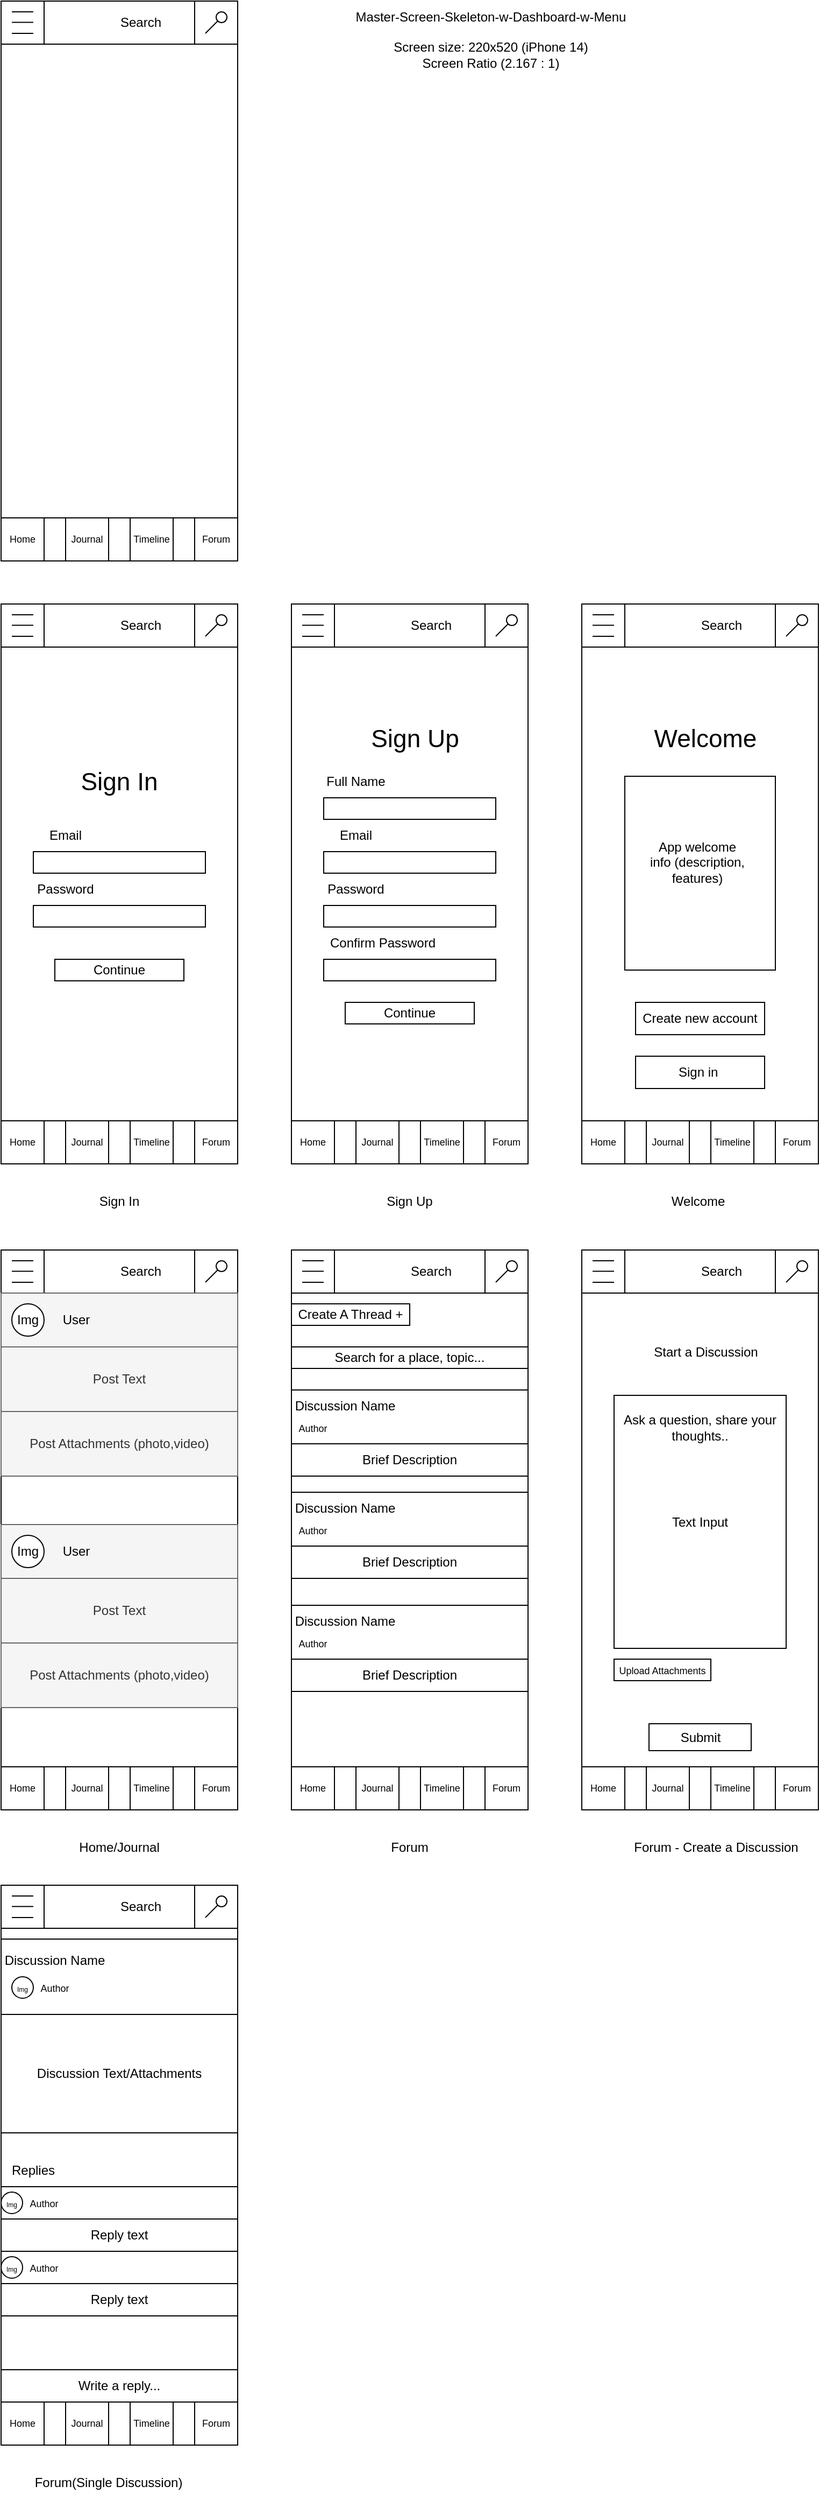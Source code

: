 <mxfile version="22.0.4" type="github" pages="15">
  <diagram name="Master-Screen-Skeleton-w-Dash" id="dcU1EmuCoUyJwAfTxBAl">
    <mxGraphModel dx="1578" dy="1008" grid="1" gridSize="10" guides="1" tooltips="1" connect="1" arrows="1" fold="1" page="1" pageScale="1" pageWidth="850" pageHeight="1100" math="0" shadow="0">
      <root>
        <mxCell id="0" />
        <mxCell id="1" parent="0" />
        <mxCell id="VYiLOWBzsUnHH9N8WDeH-3" value="" style="endArrow=none;html=1;rounded=0;" parent="1" edge="1">
          <mxGeometry width="50" height="50" relative="1" as="geometry">
            <mxPoint x="200" y="600" as="sourcePoint" />
            <mxPoint x="200" y="600.0" as="targetPoint" />
          </mxGeometry>
        </mxCell>
        <mxCell id="VYiLOWBzsUnHH9N8WDeH-6" value="" style="rounded=0;whiteSpace=wrap;html=1;" parent="1" vertex="1">
          <mxGeometry width="220" height="520" as="geometry" />
        </mxCell>
        <mxCell id="VYiLOWBzsUnHH9N8WDeH-7" value="" style="rounded=0;whiteSpace=wrap;html=1;" parent="1" vertex="1">
          <mxGeometry y="480" width="220" height="40" as="geometry" />
        </mxCell>
        <mxCell id="VYiLOWBzsUnHH9N8WDeH-8" value="Forum" style="rounded=0;whiteSpace=wrap;html=1;fontSize=9;" parent="1" vertex="1">
          <mxGeometry x="180" y="480" width="40" height="40" as="geometry" />
        </mxCell>
        <mxCell id="VYiLOWBzsUnHH9N8WDeH-9" value="Timeline" style="rounded=0;whiteSpace=wrap;html=1;fontSize=9;" parent="1" vertex="1">
          <mxGeometry x="120" y="480" width="40" height="40" as="geometry" />
        </mxCell>
        <mxCell id="VYiLOWBzsUnHH9N8WDeH-10" value="Journal" style="rounded=0;whiteSpace=wrap;html=1;fontSize=9;" parent="1" vertex="1">
          <mxGeometry x="60" y="480" width="40" height="40" as="geometry" />
        </mxCell>
        <mxCell id="VYiLOWBzsUnHH9N8WDeH-11" value="Home" style="rounded=0;whiteSpace=wrap;html=1;fontSize=9;" parent="1" vertex="1">
          <mxGeometry y="480" width="40" height="40" as="geometry" />
        </mxCell>
        <mxCell id="VYiLOWBzsUnHH9N8WDeH-12" value="" style="rounded=0;whiteSpace=wrap;html=1;fontSize=9;" parent="1" vertex="1">
          <mxGeometry width="40" height="40" as="geometry" />
        </mxCell>
        <mxCell id="VYiLOWBzsUnHH9N8WDeH-13" value="" style="endArrow=none;html=1;rounded=0;" parent="1" edge="1">
          <mxGeometry width="50" height="50" relative="1" as="geometry">
            <mxPoint x="10" y="30" as="sourcePoint" />
            <mxPoint x="30" y="30" as="targetPoint" />
          </mxGeometry>
        </mxCell>
        <mxCell id="VYiLOWBzsUnHH9N8WDeH-14" value="" style="endArrow=none;html=1;rounded=0;" parent="1" edge="1">
          <mxGeometry width="50" height="50" relative="1" as="geometry">
            <mxPoint x="10" y="19.74" as="sourcePoint" />
            <mxPoint x="30" y="19.74" as="targetPoint" />
          </mxGeometry>
        </mxCell>
        <mxCell id="VYiLOWBzsUnHH9N8WDeH-15" value="" style="endArrow=none;html=1;rounded=0;" parent="1" edge="1">
          <mxGeometry width="50" height="50" relative="1" as="geometry">
            <mxPoint x="10" y="10" as="sourcePoint" />
            <mxPoint x="30" y="10" as="targetPoint" />
          </mxGeometry>
        </mxCell>
        <mxCell id="VYiLOWBzsUnHH9N8WDeH-17" value="Search" style="rounded=0;whiteSpace=wrap;html=1;" parent="1" vertex="1">
          <mxGeometry x="40" width="180" height="40" as="geometry" />
        </mxCell>
        <mxCell id="VYiLOWBzsUnHH9N8WDeH-21" value="" style="whiteSpace=wrap;html=1;aspect=fixed;" parent="1" vertex="1">
          <mxGeometry x="180" width="40" height="40" as="geometry" />
        </mxCell>
        <mxCell id="VYiLOWBzsUnHH9N8WDeH-18" value="" style="endArrow=none;html=1;rounded=0;entryX=0;entryY=1;entryDx=0;entryDy=0;" parent="1" target="VYiLOWBzsUnHH9N8WDeH-19" edge="1">
          <mxGeometry width="50" height="50" relative="1" as="geometry">
            <mxPoint x="190" y="30" as="sourcePoint" />
            <mxPoint x="200" y="20" as="targetPoint" />
          </mxGeometry>
        </mxCell>
        <mxCell id="VYiLOWBzsUnHH9N8WDeH-19" value="" style="ellipse;whiteSpace=wrap;html=1;" parent="1" vertex="1">
          <mxGeometry x="200" y="10" width="10" height="10" as="geometry" />
        </mxCell>
        <mxCell id="VYiLOWBzsUnHH9N8WDeH-23" value="Screen size: 220x520 (iPhone 14) &lt;br&gt;Screen Ratio (2.167 : 1)" style="text;html=1;align=center;verticalAlign=middle;resizable=0;points=[];autosize=1;strokeColor=none;fillColor=none;" parent="1" vertex="1">
          <mxGeometry x="355" y="30" width="200" height="40" as="geometry" />
        </mxCell>
        <mxCell id="VYiLOWBzsUnHH9N8WDeH-26" value="Master-Screen-Skeleton-w-Dashboard-w-Menu" style="text;html=1;align=center;verticalAlign=middle;resizable=0;points=[];autosize=1;strokeColor=none;fillColor=none;" parent="1" vertex="1">
          <mxGeometry x="320" width="270" height="30" as="geometry" />
        </mxCell>
        <mxCell id="iby2Xb2JoWdq31YHK60q-1" value="" style="rounded=0;whiteSpace=wrap;html=1;" vertex="1" parent="1">
          <mxGeometry y="560" width="220" height="520" as="geometry" />
        </mxCell>
        <mxCell id="iby2Xb2JoWdq31YHK60q-2" value="" style="rounded=0;whiteSpace=wrap;html=1;" vertex="1" parent="1">
          <mxGeometry y="1040" width="220" height="40" as="geometry" />
        </mxCell>
        <mxCell id="iby2Xb2JoWdq31YHK60q-3" value="Forum" style="rounded=0;whiteSpace=wrap;html=1;fontSize=9;" vertex="1" parent="1">
          <mxGeometry x="180" y="1040" width="40" height="40" as="geometry" />
        </mxCell>
        <mxCell id="iby2Xb2JoWdq31YHK60q-4" value="Timeline" style="rounded=0;whiteSpace=wrap;html=1;fontSize=9;" vertex="1" parent="1">
          <mxGeometry x="120" y="1040" width="40" height="40" as="geometry" />
        </mxCell>
        <mxCell id="iby2Xb2JoWdq31YHK60q-5" value="Journal" style="rounded=0;whiteSpace=wrap;html=1;fontSize=9;" vertex="1" parent="1">
          <mxGeometry x="60" y="1040" width="40" height="40" as="geometry" />
        </mxCell>
        <mxCell id="iby2Xb2JoWdq31YHK60q-6" value="Home" style="rounded=0;whiteSpace=wrap;html=1;fontSize=9;" vertex="1" parent="1">
          <mxGeometry y="1040" width="40" height="40" as="geometry" />
        </mxCell>
        <mxCell id="iby2Xb2JoWdq31YHK60q-7" value="" style="rounded=0;whiteSpace=wrap;html=1;fontSize=9;" vertex="1" parent="1">
          <mxGeometry y="560" width="40" height="40" as="geometry" />
        </mxCell>
        <mxCell id="iby2Xb2JoWdq31YHK60q-8" value="" style="endArrow=none;html=1;rounded=0;" edge="1" parent="1">
          <mxGeometry width="50" height="50" relative="1" as="geometry">
            <mxPoint x="10" y="590" as="sourcePoint" />
            <mxPoint x="30" y="590" as="targetPoint" />
          </mxGeometry>
        </mxCell>
        <mxCell id="iby2Xb2JoWdq31YHK60q-9" value="" style="endArrow=none;html=1;rounded=0;" edge="1" parent="1">
          <mxGeometry width="50" height="50" relative="1" as="geometry">
            <mxPoint x="10" y="579.74" as="sourcePoint" />
            <mxPoint x="30" y="579.74" as="targetPoint" />
          </mxGeometry>
        </mxCell>
        <mxCell id="iby2Xb2JoWdq31YHK60q-10" value="" style="endArrow=none;html=1;rounded=0;" edge="1" parent="1">
          <mxGeometry width="50" height="50" relative="1" as="geometry">
            <mxPoint x="10" y="570" as="sourcePoint" />
            <mxPoint x="30" y="570" as="targetPoint" />
          </mxGeometry>
        </mxCell>
        <mxCell id="iby2Xb2JoWdq31YHK60q-11" value="Search" style="rounded=0;whiteSpace=wrap;html=1;" vertex="1" parent="1">
          <mxGeometry x="40" y="560" width="180" height="40" as="geometry" />
        </mxCell>
        <mxCell id="iby2Xb2JoWdq31YHK60q-12" value="" style="whiteSpace=wrap;html=1;aspect=fixed;" vertex="1" parent="1">
          <mxGeometry x="180" y="560" width="40" height="40" as="geometry" />
        </mxCell>
        <mxCell id="iby2Xb2JoWdq31YHK60q-13" value="" style="endArrow=none;html=1;rounded=0;entryX=0;entryY=1;entryDx=0;entryDy=0;" edge="1" parent="1" target="iby2Xb2JoWdq31YHK60q-14">
          <mxGeometry width="50" height="50" relative="1" as="geometry">
            <mxPoint x="190" y="590" as="sourcePoint" />
            <mxPoint x="200" y="580" as="targetPoint" />
          </mxGeometry>
        </mxCell>
        <mxCell id="iby2Xb2JoWdq31YHK60q-14" value="" style="ellipse;whiteSpace=wrap;html=1;" vertex="1" parent="1">
          <mxGeometry x="200" y="570" width="10" height="10" as="geometry" />
        </mxCell>
        <mxCell id="iby2Xb2JoWdq31YHK60q-15" value="Sign In" style="text;html=1;strokeColor=none;fillColor=none;align=center;verticalAlign=middle;whiteSpace=wrap;rounded=0;" vertex="1" parent="1">
          <mxGeometry x="80" y="1100" width="60" height="30" as="geometry" />
        </mxCell>
        <mxCell id="iby2Xb2JoWdq31YHK60q-16" value="" style="rounded=0;whiteSpace=wrap;html=1;" vertex="1" parent="1">
          <mxGeometry x="30" y="790" width="160" height="20" as="geometry" />
        </mxCell>
        <mxCell id="iby2Xb2JoWdq31YHK60q-17" value="" style="rounded=0;whiteSpace=wrap;html=1;" vertex="1" parent="1">
          <mxGeometry x="30" y="840" width="160" height="20" as="geometry" />
        </mxCell>
        <mxCell id="iby2Xb2JoWdq31YHK60q-18" value="Email" style="text;html=1;strokeColor=none;fillColor=none;align=center;verticalAlign=middle;whiteSpace=wrap;rounded=0;" vertex="1" parent="1">
          <mxGeometry x="30" y="760" width="60" height="30" as="geometry" />
        </mxCell>
        <mxCell id="iby2Xb2JoWdq31YHK60q-19" value="Password" style="text;html=1;strokeColor=none;fillColor=none;align=center;verticalAlign=middle;whiteSpace=wrap;rounded=0;" vertex="1" parent="1">
          <mxGeometry x="30" y="810" width="60" height="30" as="geometry" />
        </mxCell>
        <mxCell id="iby2Xb2JoWdq31YHK60q-20" value="&lt;font style=&quot;font-size: 23px;&quot;&gt;Sign In&lt;/font&gt;" style="text;html=1;strokeColor=none;fillColor=none;align=center;verticalAlign=middle;whiteSpace=wrap;rounded=0;" vertex="1" parent="1">
          <mxGeometry x="70" y="710" width="80" height="30" as="geometry" />
        </mxCell>
        <mxCell id="iby2Xb2JoWdq31YHK60q-21" value="Continue" style="rounded=0;whiteSpace=wrap;html=1;" vertex="1" parent="1">
          <mxGeometry x="50" y="890" width="120" height="20" as="geometry" />
        </mxCell>
        <mxCell id="iby2Xb2JoWdq31YHK60q-22" value="" style="endArrow=none;html=1;rounded=0;" edge="1" parent="1">
          <mxGeometry width="50" height="50" relative="1" as="geometry">
            <mxPoint x="470" y="600" as="sourcePoint" />
            <mxPoint x="470" y="600.0" as="targetPoint" />
          </mxGeometry>
        </mxCell>
        <mxCell id="iby2Xb2JoWdq31YHK60q-23" value="" style="rounded=0;whiteSpace=wrap;html=1;" vertex="1" parent="1">
          <mxGeometry x="270" y="560" width="220" height="520" as="geometry" />
        </mxCell>
        <mxCell id="iby2Xb2JoWdq31YHK60q-24" value="" style="rounded=0;whiteSpace=wrap;html=1;" vertex="1" parent="1">
          <mxGeometry x="270" y="1040" width="220" height="40" as="geometry" />
        </mxCell>
        <mxCell id="iby2Xb2JoWdq31YHK60q-25" value="Forum" style="rounded=0;whiteSpace=wrap;html=1;fontSize=9;" vertex="1" parent="1">
          <mxGeometry x="450" y="1040" width="40" height="40" as="geometry" />
        </mxCell>
        <mxCell id="iby2Xb2JoWdq31YHK60q-26" value="Timeline" style="rounded=0;whiteSpace=wrap;html=1;fontSize=9;" vertex="1" parent="1">
          <mxGeometry x="390" y="1040" width="40" height="40" as="geometry" />
        </mxCell>
        <mxCell id="iby2Xb2JoWdq31YHK60q-27" value="Journal" style="rounded=0;whiteSpace=wrap;html=1;fontSize=9;" vertex="1" parent="1">
          <mxGeometry x="330" y="1040" width="40" height="40" as="geometry" />
        </mxCell>
        <mxCell id="iby2Xb2JoWdq31YHK60q-28" value="Home" style="rounded=0;whiteSpace=wrap;html=1;fontSize=9;" vertex="1" parent="1">
          <mxGeometry x="270" y="1040" width="40" height="40" as="geometry" />
        </mxCell>
        <mxCell id="iby2Xb2JoWdq31YHK60q-29" value="" style="rounded=0;whiteSpace=wrap;html=1;fontSize=9;" vertex="1" parent="1">
          <mxGeometry x="270" y="560" width="40" height="40" as="geometry" />
        </mxCell>
        <mxCell id="iby2Xb2JoWdq31YHK60q-30" value="" style="endArrow=none;html=1;rounded=0;" edge="1" parent="1">
          <mxGeometry width="50" height="50" relative="1" as="geometry">
            <mxPoint x="280" y="590" as="sourcePoint" />
            <mxPoint x="300" y="590" as="targetPoint" />
          </mxGeometry>
        </mxCell>
        <mxCell id="iby2Xb2JoWdq31YHK60q-31" value="" style="endArrow=none;html=1;rounded=0;" edge="1" parent="1">
          <mxGeometry width="50" height="50" relative="1" as="geometry">
            <mxPoint x="280" y="579.74" as="sourcePoint" />
            <mxPoint x="300" y="579.74" as="targetPoint" />
          </mxGeometry>
        </mxCell>
        <mxCell id="iby2Xb2JoWdq31YHK60q-32" value="" style="endArrow=none;html=1;rounded=0;" edge="1" parent="1">
          <mxGeometry width="50" height="50" relative="1" as="geometry">
            <mxPoint x="280" y="570" as="sourcePoint" />
            <mxPoint x="300" y="570" as="targetPoint" />
          </mxGeometry>
        </mxCell>
        <mxCell id="iby2Xb2JoWdq31YHK60q-33" value="Search" style="rounded=0;whiteSpace=wrap;html=1;" vertex="1" parent="1">
          <mxGeometry x="310" y="560" width="180" height="40" as="geometry" />
        </mxCell>
        <mxCell id="iby2Xb2JoWdq31YHK60q-34" value="" style="whiteSpace=wrap;html=1;aspect=fixed;" vertex="1" parent="1">
          <mxGeometry x="450" y="560" width="40" height="40" as="geometry" />
        </mxCell>
        <mxCell id="iby2Xb2JoWdq31YHK60q-35" value="" style="endArrow=none;html=1;rounded=0;entryX=0;entryY=1;entryDx=0;entryDy=0;" edge="1" parent="1" target="iby2Xb2JoWdq31YHK60q-36">
          <mxGeometry width="50" height="50" relative="1" as="geometry">
            <mxPoint x="460" y="590" as="sourcePoint" />
            <mxPoint x="470" y="580" as="targetPoint" />
          </mxGeometry>
        </mxCell>
        <mxCell id="iby2Xb2JoWdq31YHK60q-36" value="" style="ellipse;whiteSpace=wrap;html=1;" vertex="1" parent="1">
          <mxGeometry x="470" y="570" width="10" height="10" as="geometry" />
        </mxCell>
        <mxCell id="iby2Xb2JoWdq31YHK60q-37" value="Sign Up" style="text;html=1;strokeColor=none;fillColor=none;align=center;verticalAlign=middle;whiteSpace=wrap;rounded=0;" vertex="1" parent="1">
          <mxGeometry x="350" y="1100" width="60" height="30" as="geometry" />
        </mxCell>
        <mxCell id="iby2Xb2JoWdq31YHK60q-38" value="" style="rounded=0;whiteSpace=wrap;html=1;" vertex="1" parent="1">
          <mxGeometry x="300" y="790" width="160" height="20" as="geometry" />
        </mxCell>
        <mxCell id="iby2Xb2JoWdq31YHK60q-39" value="" style="rounded=0;whiteSpace=wrap;html=1;" vertex="1" parent="1">
          <mxGeometry x="300" y="840" width="160" height="20" as="geometry" />
        </mxCell>
        <mxCell id="iby2Xb2JoWdq31YHK60q-40" value="Email" style="text;html=1;strokeColor=none;fillColor=none;align=center;verticalAlign=middle;whiteSpace=wrap;rounded=0;" vertex="1" parent="1">
          <mxGeometry x="300" y="760" width="60" height="30" as="geometry" />
        </mxCell>
        <mxCell id="iby2Xb2JoWdq31YHK60q-41" value="Password" style="text;html=1;strokeColor=none;fillColor=none;align=center;verticalAlign=middle;whiteSpace=wrap;rounded=0;" vertex="1" parent="1">
          <mxGeometry x="300" y="810" width="60" height="30" as="geometry" />
        </mxCell>
        <mxCell id="iby2Xb2JoWdq31YHK60q-42" value="&lt;font style=&quot;font-size: 23px;&quot;&gt;Sign Up&lt;/font&gt;" style="text;html=1;strokeColor=none;fillColor=none;align=center;verticalAlign=middle;whiteSpace=wrap;rounded=0;" vertex="1" parent="1">
          <mxGeometry x="340" y="670" width="90" height="30" as="geometry" />
        </mxCell>
        <mxCell id="iby2Xb2JoWdq31YHK60q-43" value="Continue" style="rounded=0;whiteSpace=wrap;html=1;" vertex="1" parent="1">
          <mxGeometry x="320" y="930" width="120" height="20" as="geometry" />
        </mxCell>
        <mxCell id="iby2Xb2JoWdq31YHK60q-45" value="" style="rounded=0;whiteSpace=wrap;html=1;" vertex="1" parent="1">
          <mxGeometry x="300" y="890" width="160" height="20" as="geometry" />
        </mxCell>
        <mxCell id="iby2Xb2JoWdq31YHK60q-46" value="Confirm Password" style="text;html=1;strokeColor=none;fillColor=none;align=center;verticalAlign=middle;whiteSpace=wrap;rounded=0;" vertex="1" parent="1">
          <mxGeometry x="300" y="860" width="110" height="30" as="geometry" />
        </mxCell>
        <mxCell id="iby2Xb2JoWdq31YHK60q-47" value="" style="endArrow=none;html=1;rounded=0;" edge="1" parent="1">
          <mxGeometry width="50" height="50" relative="1" as="geometry">
            <mxPoint x="740" y="600" as="sourcePoint" />
            <mxPoint x="740" y="600.0" as="targetPoint" />
          </mxGeometry>
        </mxCell>
        <mxCell id="iby2Xb2JoWdq31YHK60q-48" value="" style="rounded=0;whiteSpace=wrap;html=1;" vertex="1" parent="1">
          <mxGeometry x="540" y="560" width="220" height="520" as="geometry" />
        </mxCell>
        <mxCell id="iby2Xb2JoWdq31YHK60q-49" value="" style="rounded=0;whiteSpace=wrap;html=1;" vertex="1" parent="1">
          <mxGeometry x="540" y="1040" width="220" height="40" as="geometry" />
        </mxCell>
        <mxCell id="iby2Xb2JoWdq31YHK60q-50" value="Forum" style="rounded=0;whiteSpace=wrap;html=1;fontSize=9;" vertex="1" parent="1">
          <mxGeometry x="720" y="1040" width="40" height="40" as="geometry" />
        </mxCell>
        <mxCell id="iby2Xb2JoWdq31YHK60q-51" value="Timeline" style="rounded=0;whiteSpace=wrap;html=1;fontSize=9;" vertex="1" parent="1">
          <mxGeometry x="660" y="1040" width="40" height="40" as="geometry" />
        </mxCell>
        <mxCell id="iby2Xb2JoWdq31YHK60q-52" value="Journal" style="rounded=0;whiteSpace=wrap;html=1;fontSize=9;" vertex="1" parent="1">
          <mxGeometry x="600" y="1040" width="40" height="40" as="geometry" />
        </mxCell>
        <mxCell id="iby2Xb2JoWdq31YHK60q-53" value="Home" style="rounded=0;whiteSpace=wrap;html=1;fontSize=9;" vertex="1" parent="1">
          <mxGeometry x="540" y="1040" width="40" height="40" as="geometry" />
        </mxCell>
        <mxCell id="iby2Xb2JoWdq31YHK60q-54" value="" style="rounded=0;whiteSpace=wrap;html=1;fontSize=9;" vertex="1" parent="1">
          <mxGeometry x="540" y="560" width="40" height="40" as="geometry" />
        </mxCell>
        <mxCell id="iby2Xb2JoWdq31YHK60q-55" value="" style="endArrow=none;html=1;rounded=0;" edge="1" parent="1">
          <mxGeometry width="50" height="50" relative="1" as="geometry">
            <mxPoint x="550" y="590" as="sourcePoint" />
            <mxPoint x="570" y="590" as="targetPoint" />
          </mxGeometry>
        </mxCell>
        <mxCell id="iby2Xb2JoWdq31YHK60q-56" value="" style="endArrow=none;html=1;rounded=0;" edge="1" parent="1">
          <mxGeometry width="50" height="50" relative="1" as="geometry">
            <mxPoint x="550" y="579.74" as="sourcePoint" />
            <mxPoint x="570" y="579.74" as="targetPoint" />
          </mxGeometry>
        </mxCell>
        <mxCell id="iby2Xb2JoWdq31YHK60q-57" value="" style="endArrow=none;html=1;rounded=0;" edge="1" parent="1">
          <mxGeometry width="50" height="50" relative="1" as="geometry">
            <mxPoint x="550" y="570" as="sourcePoint" />
            <mxPoint x="570" y="570" as="targetPoint" />
          </mxGeometry>
        </mxCell>
        <mxCell id="iby2Xb2JoWdq31YHK60q-58" value="Search" style="rounded=0;whiteSpace=wrap;html=1;" vertex="1" parent="1">
          <mxGeometry x="580" y="560" width="180" height="40" as="geometry" />
        </mxCell>
        <mxCell id="iby2Xb2JoWdq31YHK60q-59" value="" style="whiteSpace=wrap;html=1;aspect=fixed;" vertex="1" parent="1">
          <mxGeometry x="720" y="560" width="40" height="40" as="geometry" />
        </mxCell>
        <mxCell id="iby2Xb2JoWdq31YHK60q-60" value="" style="endArrow=none;html=1;rounded=0;entryX=0;entryY=1;entryDx=0;entryDy=0;" edge="1" parent="1" target="iby2Xb2JoWdq31YHK60q-61">
          <mxGeometry width="50" height="50" relative="1" as="geometry">
            <mxPoint x="730" y="590" as="sourcePoint" />
            <mxPoint x="740" y="580" as="targetPoint" />
          </mxGeometry>
        </mxCell>
        <mxCell id="iby2Xb2JoWdq31YHK60q-61" value="" style="ellipse;whiteSpace=wrap;html=1;" vertex="1" parent="1">
          <mxGeometry x="740" y="570" width="10" height="10" as="geometry" />
        </mxCell>
        <mxCell id="iby2Xb2JoWdq31YHK60q-62" value="Welcome&amp;nbsp;" style="text;html=1;strokeColor=none;fillColor=none;align=center;verticalAlign=middle;whiteSpace=wrap;rounded=0;" vertex="1" parent="1">
          <mxGeometry x="620" y="1100" width="60" height="30" as="geometry" />
        </mxCell>
        <mxCell id="iby2Xb2JoWdq31YHK60q-67" value="&lt;font style=&quot;font-size: 23px;&quot;&gt;Welcome&lt;/font&gt;" style="text;html=1;strokeColor=none;fillColor=none;align=center;verticalAlign=middle;whiteSpace=wrap;rounded=0;" vertex="1" parent="1">
          <mxGeometry x="610" y="670" width="90" height="30" as="geometry" />
        </mxCell>
        <mxCell id="iby2Xb2JoWdq31YHK60q-71" value="" style="rounded=0;whiteSpace=wrap;html=1;" vertex="1" parent="1">
          <mxGeometry x="300" y="740" width="160" height="20" as="geometry" />
        </mxCell>
        <mxCell id="iby2Xb2JoWdq31YHK60q-72" value="Full Name" style="text;html=1;strokeColor=none;fillColor=none;align=center;verticalAlign=middle;whiteSpace=wrap;rounded=0;" vertex="1" parent="1">
          <mxGeometry x="300" y="710" width="60" height="30" as="geometry" />
        </mxCell>
        <mxCell id="iby2Xb2JoWdq31YHK60q-73" value="" style="rounded=0;whiteSpace=wrap;html=1;" vertex="1" parent="1">
          <mxGeometry x="580" y="720" width="140" height="180" as="geometry" />
        </mxCell>
        <mxCell id="iby2Xb2JoWdq31YHK60q-74" value="App welcome info (description, features)" style="text;html=1;strokeColor=none;fillColor=none;align=center;verticalAlign=middle;whiteSpace=wrap;rounded=0;" vertex="1" parent="1">
          <mxGeometry x="600" y="775.5" width="95" height="49" as="geometry" />
        </mxCell>
        <mxCell id="iby2Xb2JoWdq31YHK60q-75" value="" style="rounded=0;whiteSpace=wrap;html=1;" vertex="1" parent="1">
          <mxGeometry x="590" y="930" width="120" height="30" as="geometry" />
        </mxCell>
        <mxCell id="iby2Xb2JoWdq31YHK60q-76" value="Create new account" style="text;html=1;strokeColor=none;fillColor=none;align=center;verticalAlign=middle;whiteSpace=wrap;rounded=0;" vertex="1" parent="1">
          <mxGeometry x="585" y="930" width="130" height="30" as="geometry" />
        </mxCell>
        <mxCell id="iby2Xb2JoWdq31YHK60q-81" value="Sign in&amp;nbsp;" style="rounded=0;whiteSpace=wrap;html=1;" vertex="1" parent="1">
          <mxGeometry x="590" y="980" width="120" height="30" as="geometry" />
        </mxCell>
        <mxCell id="iby2Xb2JoWdq31YHK60q-152" value="" style="endArrow=none;html=1;rounded=0;" edge="1" parent="1">
          <mxGeometry width="50" height="50" relative="1" as="geometry">
            <mxPoint x="200" y="1200" as="sourcePoint" />
            <mxPoint x="200" y="1200" as="targetPoint" />
          </mxGeometry>
        </mxCell>
        <mxCell id="iby2Xb2JoWdq31YHK60q-153" value="" style="rounded=0;whiteSpace=wrap;html=1;" vertex="1" parent="1">
          <mxGeometry y="1160" width="220" height="520" as="geometry" />
        </mxCell>
        <mxCell id="iby2Xb2JoWdq31YHK60q-154" value="" style="rounded=0;whiteSpace=wrap;html=1;" vertex="1" parent="1">
          <mxGeometry y="1640" width="220" height="40" as="geometry" />
        </mxCell>
        <mxCell id="iby2Xb2JoWdq31YHK60q-155" value="Forum" style="rounded=0;whiteSpace=wrap;html=1;fontSize=9;" vertex="1" parent="1">
          <mxGeometry x="180" y="1640" width="40" height="40" as="geometry" />
        </mxCell>
        <mxCell id="iby2Xb2JoWdq31YHK60q-156" value="Timeline" style="rounded=0;whiteSpace=wrap;html=1;fontSize=9;" vertex="1" parent="1">
          <mxGeometry x="120" y="1640" width="40" height="40" as="geometry" />
        </mxCell>
        <mxCell id="iby2Xb2JoWdq31YHK60q-157" value="Journal" style="rounded=0;whiteSpace=wrap;html=1;fontSize=9;" vertex="1" parent="1">
          <mxGeometry x="60" y="1640" width="40" height="40" as="geometry" />
        </mxCell>
        <mxCell id="iby2Xb2JoWdq31YHK60q-158" value="Home" style="rounded=0;whiteSpace=wrap;html=1;fontSize=9;" vertex="1" parent="1">
          <mxGeometry y="1640" width="40" height="40" as="geometry" />
        </mxCell>
        <mxCell id="iby2Xb2JoWdq31YHK60q-159" value="" style="rounded=0;whiteSpace=wrap;html=1;fontSize=9;" vertex="1" parent="1">
          <mxGeometry y="1160" width="40" height="40" as="geometry" />
        </mxCell>
        <mxCell id="iby2Xb2JoWdq31YHK60q-160" value="" style="endArrow=none;html=1;rounded=0;" edge="1" parent="1">
          <mxGeometry width="50" height="50" relative="1" as="geometry">
            <mxPoint x="10" y="1190" as="sourcePoint" />
            <mxPoint x="30" y="1190" as="targetPoint" />
          </mxGeometry>
        </mxCell>
        <mxCell id="iby2Xb2JoWdq31YHK60q-161" value="" style="endArrow=none;html=1;rounded=0;" edge="1" parent="1">
          <mxGeometry width="50" height="50" relative="1" as="geometry">
            <mxPoint x="10" y="1179.74" as="sourcePoint" />
            <mxPoint x="30" y="1179.74" as="targetPoint" />
          </mxGeometry>
        </mxCell>
        <mxCell id="iby2Xb2JoWdq31YHK60q-162" value="" style="endArrow=none;html=1;rounded=0;" edge="1" parent="1">
          <mxGeometry width="50" height="50" relative="1" as="geometry">
            <mxPoint x="10" y="1170" as="sourcePoint" />
            <mxPoint x="30" y="1170" as="targetPoint" />
          </mxGeometry>
        </mxCell>
        <mxCell id="iby2Xb2JoWdq31YHK60q-163" value="Search" style="rounded=0;whiteSpace=wrap;html=1;" vertex="1" parent="1">
          <mxGeometry x="40" y="1160" width="180" height="40" as="geometry" />
        </mxCell>
        <mxCell id="iby2Xb2JoWdq31YHK60q-164" value="" style="whiteSpace=wrap;html=1;aspect=fixed;" vertex="1" parent="1">
          <mxGeometry x="180" y="1160" width="40" height="40" as="geometry" />
        </mxCell>
        <mxCell id="iby2Xb2JoWdq31YHK60q-165" value="" style="endArrow=none;html=1;rounded=0;entryX=0;entryY=1;entryDx=0;entryDy=0;" edge="1" parent="1" target="iby2Xb2JoWdq31YHK60q-166">
          <mxGeometry width="50" height="50" relative="1" as="geometry">
            <mxPoint x="190" y="1190" as="sourcePoint" />
            <mxPoint x="200" y="1180" as="targetPoint" />
          </mxGeometry>
        </mxCell>
        <mxCell id="iby2Xb2JoWdq31YHK60q-166" value="" style="ellipse;whiteSpace=wrap;html=1;" vertex="1" parent="1">
          <mxGeometry x="200" y="1170" width="10" height="10" as="geometry" />
        </mxCell>
        <mxCell id="iby2Xb2JoWdq31YHK60q-167" value="Home/Journal" style="text;html=1;strokeColor=none;fillColor=none;align=center;verticalAlign=middle;whiteSpace=wrap;rounded=0;" vertex="1" parent="1">
          <mxGeometry x="80" y="1700" width="60" height="30" as="geometry" />
        </mxCell>
        <mxCell id="iby2Xb2JoWdq31YHK60q-174" value="" style="endArrow=none;html=1;rounded=0;" edge="1" parent="1">
          <mxGeometry width="50" height="50" relative="1" as="geometry">
            <mxPoint x="470" y="1200" as="sourcePoint" />
            <mxPoint x="470" y="1200" as="targetPoint" />
          </mxGeometry>
        </mxCell>
        <mxCell id="iby2Xb2JoWdq31YHK60q-175" value="" style="rounded=0;whiteSpace=wrap;html=1;" vertex="1" parent="1">
          <mxGeometry x="270" y="1160" width="220" height="520" as="geometry" />
        </mxCell>
        <mxCell id="iby2Xb2JoWdq31YHK60q-176" value="" style="rounded=0;whiteSpace=wrap;html=1;" vertex="1" parent="1">
          <mxGeometry x="270" y="1640" width="220" height="40" as="geometry" />
        </mxCell>
        <mxCell id="iby2Xb2JoWdq31YHK60q-177" value="Forum" style="rounded=0;whiteSpace=wrap;html=1;fontSize=9;" vertex="1" parent="1">
          <mxGeometry x="450" y="1640" width="40" height="40" as="geometry" />
        </mxCell>
        <mxCell id="iby2Xb2JoWdq31YHK60q-178" value="Timeline" style="rounded=0;whiteSpace=wrap;html=1;fontSize=9;" vertex="1" parent="1">
          <mxGeometry x="390" y="1640" width="40" height="40" as="geometry" />
        </mxCell>
        <mxCell id="iby2Xb2JoWdq31YHK60q-179" value="Journal" style="rounded=0;whiteSpace=wrap;html=1;fontSize=9;" vertex="1" parent="1">
          <mxGeometry x="330" y="1640" width="40" height="40" as="geometry" />
        </mxCell>
        <mxCell id="iby2Xb2JoWdq31YHK60q-180" value="Home" style="rounded=0;whiteSpace=wrap;html=1;fontSize=9;" vertex="1" parent="1">
          <mxGeometry x="270" y="1640" width="40" height="40" as="geometry" />
        </mxCell>
        <mxCell id="iby2Xb2JoWdq31YHK60q-181" value="" style="rounded=0;whiteSpace=wrap;html=1;fontSize=9;" vertex="1" parent="1">
          <mxGeometry x="270" y="1160" width="40" height="40" as="geometry" />
        </mxCell>
        <mxCell id="iby2Xb2JoWdq31YHK60q-182" value="" style="endArrow=none;html=1;rounded=0;" edge="1" parent="1">
          <mxGeometry width="50" height="50" relative="1" as="geometry">
            <mxPoint x="280" y="1190" as="sourcePoint" />
            <mxPoint x="300" y="1190" as="targetPoint" />
          </mxGeometry>
        </mxCell>
        <mxCell id="iby2Xb2JoWdq31YHK60q-183" value="" style="endArrow=none;html=1;rounded=0;" edge="1" parent="1">
          <mxGeometry width="50" height="50" relative="1" as="geometry">
            <mxPoint x="280" y="1179.74" as="sourcePoint" />
            <mxPoint x="300" y="1179.74" as="targetPoint" />
          </mxGeometry>
        </mxCell>
        <mxCell id="iby2Xb2JoWdq31YHK60q-184" value="" style="endArrow=none;html=1;rounded=0;" edge="1" parent="1">
          <mxGeometry width="50" height="50" relative="1" as="geometry">
            <mxPoint x="280" y="1170" as="sourcePoint" />
            <mxPoint x="300" y="1170" as="targetPoint" />
          </mxGeometry>
        </mxCell>
        <mxCell id="iby2Xb2JoWdq31YHK60q-185" value="Search" style="rounded=0;whiteSpace=wrap;html=1;" vertex="1" parent="1">
          <mxGeometry x="310" y="1160" width="180" height="40" as="geometry" />
        </mxCell>
        <mxCell id="iby2Xb2JoWdq31YHK60q-186" value="" style="whiteSpace=wrap;html=1;aspect=fixed;" vertex="1" parent="1">
          <mxGeometry x="450" y="1160" width="40" height="40" as="geometry" />
        </mxCell>
        <mxCell id="iby2Xb2JoWdq31YHK60q-187" value="" style="endArrow=none;html=1;rounded=0;entryX=0;entryY=1;entryDx=0;entryDy=0;" edge="1" parent="1" target="iby2Xb2JoWdq31YHK60q-188">
          <mxGeometry width="50" height="50" relative="1" as="geometry">
            <mxPoint x="460" y="1190" as="sourcePoint" />
            <mxPoint x="470" y="1180" as="targetPoint" />
          </mxGeometry>
        </mxCell>
        <mxCell id="iby2Xb2JoWdq31YHK60q-188" value="" style="ellipse;whiteSpace=wrap;html=1;" vertex="1" parent="1">
          <mxGeometry x="470" y="1170" width="10" height="10" as="geometry" />
        </mxCell>
        <mxCell id="iby2Xb2JoWdq31YHK60q-189" value="Forum" style="text;html=1;strokeColor=none;fillColor=none;align=center;verticalAlign=middle;whiteSpace=wrap;rounded=0;" vertex="1" parent="1">
          <mxGeometry x="350" y="1700" width="60" height="30" as="geometry" />
        </mxCell>
        <mxCell id="iby2Xb2JoWdq31YHK60q-198" value="" style="endArrow=none;html=1;rounded=0;" edge="1" parent="1">
          <mxGeometry width="50" height="50" relative="1" as="geometry">
            <mxPoint x="740" y="1200" as="sourcePoint" />
            <mxPoint x="740" y="1200" as="targetPoint" />
          </mxGeometry>
        </mxCell>
        <mxCell id="iby2Xb2JoWdq31YHK60q-199" value="" style="rounded=0;whiteSpace=wrap;html=1;" vertex="1" parent="1">
          <mxGeometry x="540" y="1160" width="220" height="520" as="geometry" />
        </mxCell>
        <mxCell id="iby2Xb2JoWdq31YHK60q-200" value="" style="rounded=0;whiteSpace=wrap;html=1;" vertex="1" parent="1">
          <mxGeometry x="540" y="1640" width="220" height="40" as="geometry" />
        </mxCell>
        <mxCell id="iby2Xb2JoWdq31YHK60q-201" value="Forum" style="rounded=0;whiteSpace=wrap;html=1;fontSize=9;" vertex="1" parent="1">
          <mxGeometry x="720" y="1640" width="40" height="40" as="geometry" />
        </mxCell>
        <mxCell id="iby2Xb2JoWdq31YHK60q-202" value="Timeline" style="rounded=0;whiteSpace=wrap;html=1;fontSize=9;" vertex="1" parent="1">
          <mxGeometry x="660" y="1640" width="40" height="40" as="geometry" />
        </mxCell>
        <mxCell id="iby2Xb2JoWdq31YHK60q-203" value="Journal" style="rounded=0;whiteSpace=wrap;html=1;fontSize=9;" vertex="1" parent="1">
          <mxGeometry x="600" y="1640" width="40" height="40" as="geometry" />
        </mxCell>
        <mxCell id="iby2Xb2JoWdq31YHK60q-204" value="Home" style="rounded=0;whiteSpace=wrap;html=1;fontSize=9;" vertex="1" parent="1">
          <mxGeometry x="540" y="1640" width="40" height="40" as="geometry" />
        </mxCell>
        <mxCell id="iby2Xb2JoWdq31YHK60q-205" value="" style="rounded=0;whiteSpace=wrap;html=1;fontSize=9;" vertex="1" parent="1">
          <mxGeometry x="540" y="1160" width="40" height="40" as="geometry" />
        </mxCell>
        <mxCell id="iby2Xb2JoWdq31YHK60q-206" value="" style="endArrow=none;html=1;rounded=0;" edge="1" parent="1">
          <mxGeometry width="50" height="50" relative="1" as="geometry">
            <mxPoint x="550" y="1190" as="sourcePoint" />
            <mxPoint x="570" y="1190" as="targetPoint" />
          </mxGeometry>
        </mxCell>
        <mxCell id="iby2Xb2JoWdq31YHK60q-207" value="" style="endArrow=none;html=1;rounded=0;" edge="1" parent="1">
          <mxGeometry width="50" height="50" relative="1" as="geometry">
            <mxPoint x="550" y="1179.74" as="sourcePoint" />
            <mxPoint x="570" y="1179.74" as="targetPoint" />
          </mxGeometry>
        </mxCell>
        <mxCell id="iby2Xb2JoWdq31YHK60q-208" value="" style="endArrow=none;html=1;rounded=0;" edge="1" parent="1">
          <mxGeometry width="50" height="50" relative="1" as="geometry">
            <mxPoint x="550" y="1170" as="sourcePoint" />
            <mxPoint x="570" y="1170" as="targetPoint" />
          </mxGeometry>
        </mxCell>
        <mxCell id="iby2Xb2JoWdq31YHK60q-209" value="Search" style="rounded=0;whiteSpace=wrap;html=1;" vertex="1" parent="1">
          <mxGeometry x="580" y="1160" width="180" height="40" as="geometry" />
        </mxCell>
        <mxCell id="iby2Xb2JoWdq31YHK60q-210" value="" style="whiteSpace=wrap;html=1;aspect=fixed;" vertex="1" parent="1">
          <mxGeometry x="720" y="1160" width="40" height="40" as="geometry" />
        </mxCell>
        <mxCell id="iby2Xb2JoWdq31YHK60q-211" value="" style="endArrow=none;html=1;rounded=0;entryX=0;entryY=1;entryDx=0;entryDy=0;" edge="1" parent="1" target="iby2Xb2JoWdq31YHK60q-212">
          <mxGeometry width="50" height="50" relative="1" as="geometry">
            <mxPoint x="730" y="1190" as="sourcePoint" />
            <mxPoint x="740" y="1180" as="targetPoint" />
          </mxGeometry>
        </mxCell>
        <mxCell id="iby2Xb2JoWdq31YHK60q-212" value="" style="ellipse;whiteSpace=wrap;html=1;" vertex="1" parent="1">
          <mxGeometry x="740" y="1170" width="10" height="10" as="geometry" />
        </mxCell>
        <mxCell id="iby2Xb2JoWdq31YHK60q-213" value="Forum - Create a Discussion" style="text;html=1;strokeColor=none;fillColor=none;align=center;verticalAlign=middle;whiteSpace=wrap;rounded=0;" vertex="1" parent="1">
          <mxGeometry x="580" y="1700" width="170" height="30" as="geometry" />
        </mxCell>
        <mxCell id="iby2Xb2JoWdq31YHK60q-222" value="" style="rounded=0;whiteSpace=wrap;html=1;fillStyle=solid;fillColor=#f5f5f5;strokeColor=#666666;fontColor=#333333;" vertex="1" parent="1">
          <mxGeometry y="1200" width="220" height="170" as="geometry" />
        </mxCell>
        <mxCell id="iby2Xb2JoWdq31YHK60q-224" value="Img" style="ellipse;whiteSpace=wrap;html=1;aspect=fixed;" vertex="1" parent="1">
          <mxGeometry x="10" y="1210" width="30" height="30" as="geometry" />
        </mxCell>
        <mxCell id="iby2Xb2JoWdq31YHK60q-225" value="User" style="text;html=1;strokeColor=none;fillColor=none;align=center;verticalAlign=middle;whiteSpace=wrap;rounded=0;" vertex="1" parent="1">
          <mxGeometry x="40" y="1210" width="60" height="30" as="geometry" />
        </mxCell>
        <mxCell id="iby2Xb2JoWdq31YHK60q-226" value="Post Attachments (photo,video)" style="rounded=0;whiteSpace=wrap;html=1;fillColor=#f5f5f5;fontColor=#333333;strokeColor=#666666;" vertex="1" parent="1">
          <mxGeometry y="1310" width="220" height="60" as="geometry" />
        </mxCell>
        <mxCell id="iby2Xb2JoWdq31YHK60q-234" value="" style="rounded=0;whiteSpace=wrap;html=1;fillColor=#f5f5f5;fontColor=#333333;strokeColor=#666666;" vertex="1" parent="1">
          <mxGeometry y="1415" width="220" height="170" as="geometry" />
        </mxCell>
        <mxCell id="iby2Xb2JoWdq31YHK60q-235" value="Img" style="ellipse;whiteSpace=wrap;html=1;aspect=fixed;" vertex="1" parent="1">
          <mxGeometry x="10" y="1425" width="30" height="30" as="geometry" />
        </mxCell>
        <mxCell id="iby2Xb2JoWdq31YHK60q-236" value="User" style="text;html=1;strokeColor=none;fillColor=none;align=center;verticalAlign=middle;whiteSpace=wrap;rounded=0;" vertex="1" parent="1">
          <mxGeometry x="40" y="1425" width="60" height="30" as="geometry" />
        </mxCell>
        <mxCell id="iby2Xb2JoWdq31YHK60q-237" value="Post Attachments (photo,video)" style="rounded=0;whiteSpace=wrap;html=1;fillColor=#f5f5f5;fontColor=#333333;strokeColor=#666666;" vertex="1" parent="1">
          <mxGeometry y="1525" width="220" height="60" as="geometry" />
        </mxCell>
        <mxCell id="iby2Xb2JoWdq31YHK60q-239" value="Post Text" style="rounded=0;whiteSpace=wrap;html=1;fillColor=#f5f5f5;fontColor=#333333;strokeColor=#666666;" vertex="1" parent="1">
          <mxGeometry y="1465" width="220" height="60" as="geometry" />
        </mxCell>
        <mxCell id="iby2Xb2JoWdq31YHK60q-240" value="Post Text" style="rounded=0;whiteSpace=wrap;html=1;fillColor=#f5f5f5;fontColor=#333333;strokeColor=#666666;" vertex="1" parent="1">
          <mxGeometry y="1250" width="220" height="60" as="geometry" />
        </mxCell>
        <mxCell id="iby2Xb2JoWdq31YHK60q-241" value="Create A Thread +" style="rounded=0;whiteSpace=wrap;html=1;" vertex="1" parent="1">
          <mxGeometry x="270" y="1210" width="110" height="20" as="geometry" />
        </mxCell>
        <mxCell id="iby2Xb2JoWdq31YHK60q-242" value="Search for a place, topic..." style="rounded=0;whiteSpace=wrap;html=1;" vertex="1" parent="1">
          <mxGeometry x="270" y="1250" width="220" height="20" as="geometry" />
        </mxCell>
        <mxCell id="iby2Xb2JoWdq31YHK60q-246" value="" style="rounded=0;whiteSpace=wrap;html=1;" vertex="1" parent="1">
          <mxGeometry x="270" y="1290" width="220" height="80" as="geometry" />
        </mxCell>
        <mxCell id="iby2Xb2JoWdq31YHK60q-247" value="Discussion Name" style="text;html=1;strokeColor=none;fillColor=none;align=center;verticalAlign=middle;whiteSpace=wrap;rounded=0;" vertex="1" parent="1">
          <mxGeometry x="270" y="1290" width="100" height="30" as="geometry" />
        </mxCell>
        <mxCell id="iby2Xb2JoWdq31YHK60q-248" value="&lt;font style=&quot;font-size: 9px;&quot;&gt;Author&lt;/font&gt;" style="text;html=1;strokeColor=none;fillColor=none;align=center;verticalAlign=middle;whiteSpace=wrap;rounded=0;" vertex="1" parent="1">
          <mxGeometry x="260" y="1310" width="60" height="30" as="geometry" />
        </mxCell>
        <mxCell id="iby2Xb2JoWdq31YHK60q-249" value="Brief Description" style="rounded=0;whiteSpace=wrap;html=1;" vertex="1" parent="1">
          <mxGeometry x="270" y="1340" width="220" height="30" as="geometry" />
        </mxCell>
        <mxCell id="iby2Xb2JoWdq31YHK60q-252" value="" style="rounded=0;whiteSpace=wrap;html=1;" vertex="1" parent="1">
          <mxGeometry x="270" y="1385" width="220" height="80" as="geometry" />
        </mxCell>
        <mxCell id="iby2Xb2JoWdq31YHK60q-253" value="Discussion Name" style="text;html=1;strokeColor=none;fillColor=none;align=center;verticalAlign=middle;whiteSpace=wrap;rounded=0;" vertex="1" parent="1">
          <mxGeometry x="270" y="1385" width="100" height="30" as="geometry" />
        </mxCell>
        <mxCell id="iby2Xb2JoWdq31YHK60q-254" value="&lt;font style=&quot;font-size: 9px;&quot;&gt;Author&lt;/font&gt;" style="text;html=1;strokeColor=none;fillColor=none;align=center;verticalAlign=middle;whiteSpace=wrap;rounded=0;" vertex="1" parent="1">
          <mxGeometry x="260" y="1405" width="60" height="30" as="geometry" />
        </mxCell>
        <mxCell id="iby2Xb2JoWdq31YHK60q-255" value="Brief Description" style="rounded=0;whiteSpace=wrap;html=1;" vertex="1" parent="1">
          <mxGeometry x="270" y="1435" width="220" height="30" as="geometry" />
        </mxCell>
        <mxCell id="iby2Xb2JoWdq31YHK60q-256" value="" style="rounded=0;whiteSpace=wrap;html=1;" vertex="1" parent="1">
          <mxGeometry x="270" y="1490" width="220" height="80" as="geometry" />
        </mxCell>
        <mxCell id="iby2Xb2JoWdq31YHK60q-257" value="Discussion Name" style="text;html=1;strokeColor=none;fillColor=none;align=center;verticalAlign=middle;whiteSpace=wrap;rounded=0;" vertex="1" parent="1">
          <mxGeometry x="270" y="1490" width="100" height="30" as="geometry" />
        </mxCell>
        <mxCell id="iby2Xb2JoWdq31YHK60q-258" value="&lt;font style=&quot;font-size: 9px;&quot;&gt;Author&lt;/font&gt;" style="text;html=1;strokeColor=none;fillColor=none;align=center;verticalAlign=middle;whiteSpace=wrap;rounded=0;" vertex="1" parent="1">
          <mxGeometry x="260" y="1510" width="60" height="30" as="geometry" />
        </mxCell>
        <mxCell id="iby2Xb2JoWdq31YHK60q-259" value="Brief Description" style="rounded=0;whiteSpace=wrap;html=1;" vertex="1" parent="1">
          <mxGeometry x="270" y="1540" width="220" height="30" as="geometry" />
        </mxCell>
        <mxCell id="iby2Xb2JoWdq31YHK60q-261" value="Start a Discussion" style="text;html=1;strokeColor=none;fillColor=none;align=center;verticalAlign=middle;whiteSpace=wrap;rounded=0;" vertex="1" parent="1">
          <mxGeometry x="598.75" y="1240" width="112.5" height="30" as="geometry" />
        </mxCell>
        <mxCell id="iby2Xb2JoWdq31YHK60q-262" value="Text Input" style="rounded=0;whiteSpace=wrap;html=1;" vertex="1" parent="1">
          <mxGeometry x="570" y="1295" width="160" height="235" as="geometry" />
        </mxCell>
        <mxCell id="iby2Xb2JoWdq31YHK60q-263" value="Ask a question, share your thoughts.." style="text;html=1;strokeColor=none;fillColor=none;align=center;verticalAlign=middle;whiteSpace=wrap;rounded=0;" vertex="1" parent="1">
          <mxGeometry x="570" y="1310" width="160" height="30" as="geometry" />
        </mxCell>
        <mxCell id="iby2Xb2JoWdq31YHK60q-264" value="&lt;font style=&quot;font-size: 9px;&quot;&gt;Upload Attachments&lt;/font&gt;" style="rounded=0;whiteSpace=wrap;html=1;" vertex="1" parent="1">
          <mxGeometry x="570" y="1540" width="90" height="20" as="geometry" />
        </mxCell>
        <mxCell id="iby2Xb2JoWdq31YHK60q-265" value="Submit" style="rounded=0;whiteSpace=wrap;html=1;" vertex="1" parent="1">
          <mxGeometry x="602.5" y="1600" width="95" height="25" as="geometry" />
        </mxCell>
        <mxCell id="iby2Xb2JoWdq31YHK60q-394" value="" style="endArrow=none;html=1;rounded=0;" edge="1" parent="1">
          <mxGeometry width="50" height="50" relative="1" as="geometry">
            <mxPoint x="200" y="1790" as="sourcePoint" />
            <mxPoint x="200" y="1790" as="targetPoint" />
          </mxGeometry>
        </mxCell>
        <mxCell id="iby2Xb2JoWdq31YHK60q-395" value="" style="rounded=0;whiteSpace=wrap;html=1;" vertex="1" parent="1">
          <mxGeometry y="1750" width="220" height="520" as="geometry" />
        </mxCell>
        <mxCell id="iby2Xb2JoWdq31YHK60q-396" value="" style="rounded=0;whiteSpace=wrap;html=1;" vertex="1" parent="1">
          <mxGeometry y="2230" width="220" height="40" as="geometry" />
        </mxCell>
        <mxCell id="iby2Xb2JoWdq31YHK60q-397" value="Forum" style="rounded=0;whiteSpace=wrap;html=1;fontSize=9;" vertex="1" parent="1">
          <mxGeometry x="180" y="2230" width="40" height="40" as="geometry" />
        </mxCell>
        <mxCell id="iby2Xb2JoWdq31YHK60q-398" value="Timeline" style="rounded=0;whiteSpace=wrap;html=1;fontSize=9;" vertex="1" parent="1">
          <mxGeometry x="120" y="2230" width="40" height="40" as="geometry" />
        </mxCell>
        <mxCell id="iby2Xb2JoWdq31YHK60q-399" value="Journal" style="rounded=0;whiteSpace=wrap;html=1;fontSize=9;" vertex="1" parent="1">
          <mxGeometry x="60" y="2230" width="40" height="40" as="geometry" />
        </mxCell>
        <mxCell id="iby2Xb2JoWdq31YHK60q-400" value="Home" style="rounded=0;whiteSpace=wrap;html=1;fontSize=9;" vertex="1" parent="1">
          <mxGeometry y="2230" width="40" height="40" as="geometry" />
        </mxCell>
        <mxCell id="iby2Xb2JoWdq31YHK60q-401" value="" style="rounded=0;whiteSpace=wrap;html=1;fontSize=9;" vertex="1" parent="1">
          <mxGeometry y="1750" width="40" height="40" as="geometry" />
        </mxCell>
        <mxCell id="iby2Xb2JoWdq31YHK60q-402" value="" style="endArrow=none;html=1;rounded=0;" edge="1" parent="1">
          <mxGeometry width="50" height="50" relative="1" as="geometry">
            <mxPoint x="10" y="1780" as="sourcePoint" />
            <mxPoint x="30" y="1780" as="targetPoint" />
          </mxGeometry>
        </mxCell>
        <mxCell id="iby2Xb2JoWdq31YHK60q-403" value="" style="endArrow=none;html=1;rounded=0;" edge="1" parent="1">
          <mxGeometry width="50" height="50" relative="1" as="geometry">
            <mxPoint x="10" y="1769.74" as="sourcePoint" />
            <mxPoint x="30" y="1769.74" as="targetPoint" />
          </mxGeometry>
        </mxCell>
        <mxCell id="iby2Xb2JoWdq31YHK60q-404" value="" style="endArrow=none;html=1;rounded=0;" edge="1" parent="1">
          <mxGeometry width="50" height="50" relative="1" as="geometry">
            <mxPoint x="10" y="1760" as="sourcePoint" />
            <mxPoint x="30" y="1760" as="targetPoint" />
          </mxGeometry>
        </mxCell>
        <mxCell id="iby2Xb2JoWdq31YHK60q-405" value="Search" style="rounded=0;whiteSpace=wrap;html=1;" vertex="1" parent="1">
          <mxGeometry x="40" y="1750" width="180" height="40" as="geometry" />
        </mxCell>
        <mxCell id="iby2Xb2JoWdq31YHK60q-406" value="" style="whiteSpace=wrap;html=1;aspect=fixed;" vertex="1" parent="1">
          <mxGeometry x="180" y="1750" width="40" height="40" as="geometry" />
        </mxCell>
        <mxCell id="iby2Xb2JoWdq31YHK60q-407" value="" style="endArrow=none;html=1;rounded=0;entryX=0;entryY=1;entryDx=0;entryDy=0;" edge="1" parent="1" target="iby2Xb2JoWdq31YHK60q-408">
          <mxGeometry width="50" height="50" relative="1" as="geometry">
            <mxPoint x="190" y="1780" as="sourcePoint" />
            <mxPoint x="200" y="1770" as="targetPoint" />
          </mxGeometry>
        </mxCell>
        <mxCell id="iby2Xb2JoWdq31YHK60q-408" value="" style="ellipse;whiteSpace=wrap;html=1;" vertex="1" parent="1">
          <mxGeometry x="200" y="1760" width="10" height="10" as="geometry" />
        </mxCell>
        <mxCell id="iby2Xb2JoWdq31YHK60q-409" value="Forum(Single Discussion)" style="text;html=1;strokeColor=none;fillColor=none;align=center;verticalAlign=middle;whiteSpace=wrap;rounded=0;" vertex="1" parent="1">
          <mxGeometry x="20" y="2290" width="160" height="30" as="geometry" />
        </mxCell>
        <mxCell id="iby2Xb2JoWdq31YHK60q-412" value="" style="rounded=0;whiteSpace=wrap;html=1;" vertex="1" parent="1">
          <mxGeometry y="1800" width="220" height="70" as="geometry" />
        </mxCell>
        <mxCell id="iby2Xb2JoWdq31YHK60q-413" value="Discussion Name" style="text;html=1;strokeColor=none;fillColor=none;align=center;verticalAlign=middle;whiteSpace=wrap;rounded=0;" vertex="1" parent="1">
          <mxGeometry y="1805" width="100" height="30" as="geometry" />
        </mxCell>
        <mxCell id="iby2Xb2JoWdq31YHK60q-421" value="&lt;font style=&quot;font-size: 9px;&quot;&gt;Author&lt;/font&gt;" style="text;html=1;strokeColor=none;fillColor=none;align=center;verticalAlign=middle;whiteSpace=wrap;rounded=0;" vertex="1" parent="1">
          <mxGeometry x="20" y="1830" width="60" height="30" as="geometry" />
        </mxCell>
        <mxCell id="iby2Xb2JoWdq31YHK60q-422" value="Discussion Text/Attachments" style="rounded=0;whiteSpace=wrap;html=1;" vertex="1" parent="1">
          <mxGeometry y="1870" width="220" height="110" as="geometry" />
        </mxCell>
        <mxCell id="iby2Xb2JoWdq31YHK60q-423" value="&lt;font style=&quot;font-size: 6px;&quot;&gt;Img&lt;/font&gt;" style="ellipse;whiteSpace=wrap;html=1;aspect=fixed;" vertex="1" parent="1">
          <mxGeometry x="10" y="1835" width="20" height="20" as="geometry" />
        </mxCell>
        <mxCell id="iby2Xb2JoWdq31YHK60q-424" value="" style="rounded=0;whiteSpace=wrap;html=1;" vertex="1" parent="1">
          <mxGeometry y="2030" width="220" height="60" as="geometry" />
        </mxCell>
        <mxCell id="iby2Xb2JoWdq31YHK60q-425" value="Replies" style="text;html=1;strokeColor=none;fillColor=none;align=center;verticalAlign=middle;whiteSpace=wrap;rounded=0;" vertex="1" parent="1">
          <mxGeometry y="2000" width="60" height="30" as="geometry" />
        </mxCell>
        <mxCell id="iby2Xb2JoWdq31YHK60q-426" value="&lt;font style=&quot;font-size: 9px;&quot;&gt;Author&lt;/font&gt;" style="text;html=1;strokeColor=none;fillColor=none;align=center;verticalAlign=middle;whiteSpace=wrap;rounded=0;" vertex="1" parent="1">
          <mxGeometry x="10" y="2030" width="60" height="30" as="geometry" />
        </mxCell>
        <mxCell id="iby2Xb2JoWdq31YHK60q-427" value="&lt;font style=&quot;font-size: 6px;&quot;&gt;Img&lt;/font&gt;" style="ellipse;whiteSpace=wrap;html=1;aspect=fixed;" vertex="1" parent="1">
          <mxGeometry y="2035" width="20" height="20" as="geometry" />
        </mxCell>
        <mxCell id="iby2Xb2JoWdq31YHK60q-428" value="Reply text" style="rounded=0;whiteSpace=wrap;html=1;" vertex="1" parent="1">
          <mxGeometry y="2060" width="220" height="30" as="geometry" />
        </mxCell>
        <mxCell id="iby2Xb2JoWdq31YHK60q-429" value="" style="rounded=0;whiteSpace=wrap;html=1;" vertex="1" parent="1">
          <mxGeometry y="2090" width="220" height="60" as="geometry" />
        </mxCell>
        <mxCell id="iby2Xb2JoWdq31YHK60q-430" value="&lt;font style=&quot;font-size: 9px;&quot;&gt;Author&lt;/font&gt;" style="text;html=1;strokeColor=none;fillColor=none;align=center;verticalAlign=middle;whiteSpace=wrap;rounded=0;" vertex="1" parent="1">
          <mxGeometry x="10" y="2090" width="60" height="30" as="geometry" />
        </mxCell>
        <mxCell id="iby2Xb2JoWdq31YHK60q-431" value="&lt;font style=&quot;font-size: 6px;&quot;&gt;Img&lt;/font&gt;" style="ellipse;whiteSpace=wrap;html=1;aspect=fixed;" vertex="1" parent="1">
          <mxGeometry y="2095" width="20" height="20" as="geometry" />
        </mxCell>
        <mxCell id="iby2Xb2JoWdq31YHK60q-432" value="Reply text" style="rounded=0;whiteSpace=wrap;html=1;" vertex="1" parent="1">
          <mxGeometry y="2120" width="220" height="30" as="geometry" />
        </mxCell>
        <mxCell id="iby2Xb2JoWdq31YHK60q-433" value="Write a reply..." style="rounded=0;whiteSpace=wrap;html=1;" vertex="1" parent="1">
          <mxGeometry y="2200" width="220" height="30" as="geometry" />
        </mxCell>
      </root>
    </mxGraphModel>
  </diagram>
  <diagram id="lBl2kCIUIac6OWcRvRow" name="WelcomeScreen">
    <mxGraphModel dx="1434" dy="750" grid="1" gridSize="10" guides="1" tooltips="1" connect="1" arrows="1" fold="1" page="1" pageScale="1" pageWidth="850" pageHeight="1100" math="0" shadow="0">
      <root>
        <mxCell id="0" />
        <mxCell id="1" parent="0" />
      </root>
    </mxGraphModel>
  </diagram>
  <diagram id="5nLs894U2dAAf8xZylbG" name="SignUp">
    <mxGraphModel dx="1434" dy="750" grid="1" gridSize="10" guides="1" tooltips="1" connect="1" arrows="1" fold="1" page="1" pageScale="1" pageWidth="850" pageHeight="1100" math="0" shadow="0">
      <root>
        <mxCell id="0" />
        <mxCell id="1" parent="0" />
        <mxCell id="bNjKeis72jTHD_4-VfsY-1" value="Fillable Form for User Info" style="whiteSpace=wrap;html=1;" vertex="1" parent="1">
          <mxGeometry x="40" y="40" width="120" height="60" as="geometry" />
        </mxCell>
      </root>
    </mxGraphModel>
  </diagram>
  <diagram id="W2BIm8p2jWra_X2DeLO5" name="LogIn">
    <mxGraphModel dx="1434" dy="750" grid="1" gridSize="10" guides="1" tooltips="1" connect="1" arrows="1" fold="1" page="1" pageScale="1" pageWidth="850" pageHeight="1100" math="0" shadow="0">
      <root>
        <mxCell id="0" />
        <mxCell id="1" parent="0" />
        <mxCell id="wKISgS7FMjeD0Zg30n7t-1" value="Enter Login Info/Credentials" style="rounded=0;whiteSpace=wrap;html=1;" vertex="1" parent="1">
          <mxGeometry x="40" y="40" width="120" height="60" as="geometry" />
        </mxCell>
      </root>
    </mxGraphModel>
  </diagram>
  <diagram id="MnIvFy-t1hHfvPnD7r5_" name="AddJournalEntry">
    <mxGraphModel dx="1434" dy="750" grid="1" gridSize="10" guides="1" tooltips="1" connect="1" arrows="1" fold="1" page="1" pageScale="1" pageWidth="850" pageHeight="1100" math="0" shadow="0">
      <root>
        <mxCell id="0" />
        <mxCell id="1" parent="0" />
        <mxCell id="SkgJ-Cg6uTceUTDckPXA-1" value="Add a New Journal Entry: Options for text, photo, video, location pin, rate location" style="rounded=0;whiteSpace=wrap;html=1;" vertex="1" parent="1">
          <mxGeometry x="40" y="40" width="160" height="80" as="geometry" />
        </mxCell>
      </root>
    </mxGraphModel>
  </diagram>
  <diagram id="QAOeRXeWZ7fsKhRUcKs3" name="ViewJournalEntries">
    <mxGraphModel dx="1434" dy="750" grid="1" gridSize="10" guides="1" tooltips="1" connect="1" arrows="1" fold="1" page="1" pageScale="1" pageWidth="850" pageHeight="1100" math="0" shadow="0">
      <root>
        <mxCell id="0" />
        <mxCell id="1" parent="0" />
        <mxCell id="ujjak81z749QpX__tCUG-1" value="View Personal Journal Entries" style="rounded=0;whiteSpace=wrap;html=1;" vertex="1" parent="1">
          <mxGeometry x="40" y="40" width="160" height="80" as="geometry" />
        </mxCell>
      </root>
    </mxGraphModel>
  </diagram>
  <diagram id="ZCA93qEUhgdOCPv1aDZb" name="UpdateProfileInfo">
    <mxGraphModel dx="1434" dy="750" grid="1" gridSize="10" guides="1" tooltips="1" connect="1" arrows="1" fold="1" page="1" pageScale="1" pageWidth="850" pageHeight="1100" math="0" shadow="0">
      <root>
        <mxCell id="0" />
        <mxCell id="1" parent="0" />
        <mxCell id="AoGoZcVMc-Owp87LA1E8-1" value="Change User Profile Info" style="rounded=0;whiteSpace=wrap;html=1;" vertex="1" parent="1">
          <mxGeometry x="40" y="40" width="160" height="80" as="geometry" />
        </mxCell>
      </root>
    </mxGraphModel>
  </diagram>
  <diagram id="UCcETaV9jSu-xHuBOWrG" name="ViewOtherUserProfile">
    <mxGraphModel dx="1434" dy="750" grid="1" gridSize="10" guides="1" tooltips="1" connect="1" arrows="1" fold="1" page="1" pageScale="1" pageWidth="850" pageHeight="1100" math="0" shadow="0">
      <root>
        <mxCell id="0" />
        <mxCell id="1" parent="0" />
        <mxCell id="HAjw6mhn5W8HOD8ruma1-1" value="View another Users Profile" style="rounded=0;whiteSpace=wrap;html=1;" vertex="1" parent="1">
          <mxGeometry x="40" y="40" width="160" height="80" as="geometry" />
        </mxCell>
      </root>
    </mxGraphModel>
  </diagram>
  <diagram id="qXioskBAZgnXAjcPdSau" name="ViewMessageForum">
    <mxGraphModel dx="1434" dy="750" grid="1" gridSize="10" guides="1" tooltips="1" connect="1" arrows="1" fold="1" page="1" pageScale="1" pageWidth="850" pageHeight="1100" math="0" shadow="0">
      <root>
        <mxCell id="0" />
        <mxCell id="1" parent="0" />
        <mxCell id="VpJjeo9Ur29jkcfU0yxa-1" value="View Main Forum Page and Topic Listings" style="rounded=0;whiteSpace=wrap;html=1;" vertex="1" parent="1">
          <mxGeometry x="40" y="40" width="160" height="80" as="geometry" />
        </mxCell>
      </root>
    </mxGraphModel>
  </diagram>
  <diagram id="a-Mnw6WppIfuTgxYoKly" name="ViewForumThreads">
    <mxGraphModel dx="1434" dy="750" grid="1" gridSize="10" guides="1" tooltips="1" connect="1" arrows="1" fold="1" page="1" pageScale="1" pageWidth="850" pageHeight="1100" math="0" shadow="0">
      <root>
        <mxCell id="0" />
        <mxCell id="1" parent="0" />
        <mxCell id="DMLle457HuYMQkA2rrRA-1" value="View a Forum Thread Listing" style="rounded=0;whiteSpace=wrap;html=1;" vertex="1" parent="1">
          <mxGeometry x="40" y="40" width="160" height="80" as="geometry" />
        </mxCell>
      </root>
    </mxGraphModel>
  </diagram>
  <diagram id="j33VWJ07MyLTwqAQGu0q" name="ViewAThread">
    <mxGraphModel dx="1434" dy="750" grid="1" gridSize="10" guides="1" tooltips="1" connect="1" arrows="1" fold="1" page="1" pageScale="1" pageWidth="850" pageHeight="1100" math="0" shadow="0">
      <root>
        <mxCell id="0" />
        <mxCell id="1" parent="0" />
        <mxCell id="SCyQjNwN7Ojuu4ZqOr1D-1" value="View/Read a (Singular) Thread" style="rounded=0;whiteSpace=wrap;html=1;" vertex="1" parent="1">
          <mxGeometry x="40" y="40" width="160" height="80" as="geometry" />
        </mxCell>
      </root>
    </mxGraphModel>
  </diagram>
  <diagram id="1hqDzwScMprSDXHANjFH" name="CreateForumThread">
    <mxGraphModel dx="1434" dy="750" grid="1" gridSize="10" guides="1" tooltips="1" connect="1" arrows="1" fold="1" page="1" pageScale="1" pageWidth="850" pageHeight="1100" math="0" shadow="0">
      <root>
        <mxCell id="0" />
        <mxCell id="1" parent="0" />
        <mxCell id="5UtVOTtkGwCngOrtju-k-1" value="Create a New Forum Thread&lt;br&gt;" style="rounded=0;whiteSpace=wrap;html=1;" vertex="1" parent="1">
          <mxGeometry x="40" y="40" width="120" height="60" as="geometry" />
        </mxCell>
      </root>
    </mxGraphModel>
  </diagram>
  <diagram id="YII5njHUvsL4acxmxXH3" name="ReplyToForumThread">
    <mxGraphModel dx="1434" dy="750" grid="1" gridSize="10" guides="1" tooltips="1" connect="1" arrows="1" fold="1" page="1" pageScale="1" pageWidth="850" pageHeight="1100" math="0" shadow="0">
      <root>
        <mxCell id="0" />
        <mxCell id="1" parent="0" />
        <mxCell id="dZScJKSrmeUZj4tKWnni-1" value="Reply to a Forum Thread" style="rounded=0;whiteSpace=wrap;html=1;" vertex="1" parent="1">
          <mxGeometry x="40" y="40" width="120" height="60" as="geometry" />
        </mxCell>
      </root>
    </mxGraphModel>
  </diagram>
  <diagram id="WiWoP4j4BPh5QWWg0vo_" name="ViewUserTimeline">
    <mxGraphModel dx="1434" dy="750" grid="1" gridSize="10" guides="1" tooltips="1" connect="1" arrows="1" fold="1" page="1" pageScale="1" pageWidth="850" pageHeight="1100" math="0" shadow="0">
      <root>
        <mxCell id="0" />
        <mxCell id="1" parent="0" />
        <mxCell id="4T28wMJD3iPGw3waheAi-1" value="View Your Timeline: Options to Delete a &quot;Highlight&quot; from Timeline" style="rounded=0;whiteSpace=wrap;html=1;" vertex="1" parent="1">
          <mxGeometry x="40" y="120" width="160" height="80" as="geometry" />
        </mxCell>
      </root>
    </mxGraphModel>
  </diagram>
  <diagram id="kkbcXNtFxNVW8OZKppFc" name="AddJournalEntry2Timeline">
    <mxGraphModel dx="1434" dy="750" grid="1" gridSize="10" guides="1" tooltips="1" connect="1" arrows="1" fold="1" page="1" pageScale="1" pageWidth="850" pageHeight="1100" math="0" shadow="0">
      <root>
        <mxCell id="0" />
        <mxCell id="1" parent="0" />
        <mxCell id="jRXVDSKZo6qRRYNTxLnX-1" value="Add a Journal Entry (&quot;Highlight&quot;) to the Timeline" style="rounded=0;whiteSpace=wrap;html=1;" vertex="1" parent="1">
          <mxGeometry x="40" y="40" width="160" height="80" as="geometry" />
        </mxCell>
      </root>
    </mxGraphModel>
  </diagram>
</mxfile>
